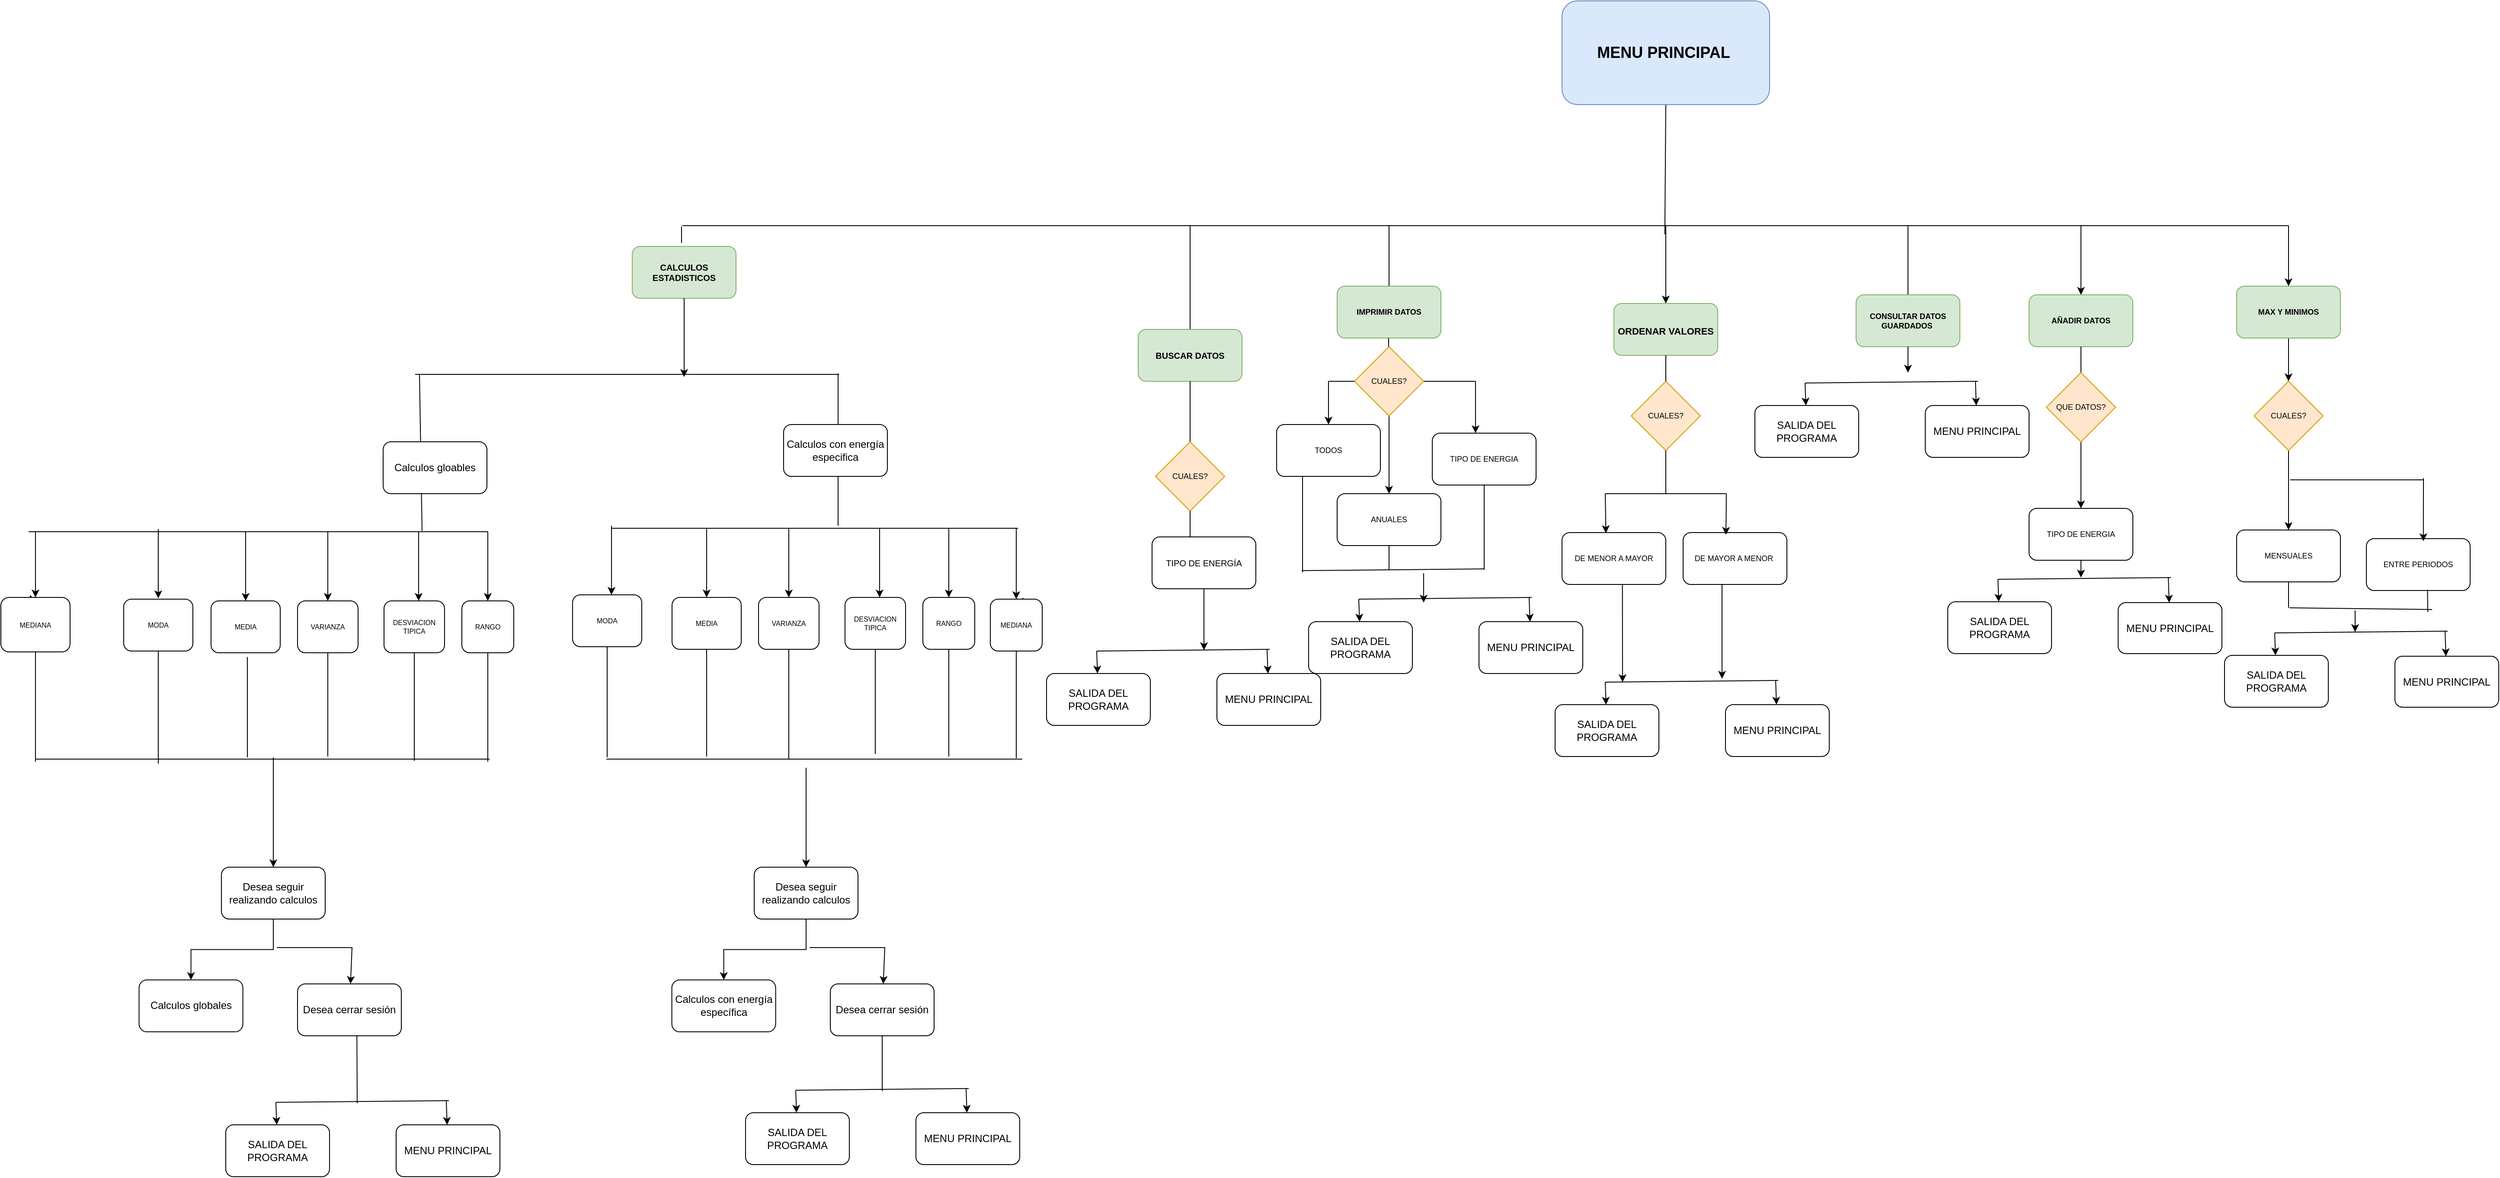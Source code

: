 <mxfile version="21.3.5" type="device">
  <diagram id="FON1SLslCWDrL8FvHyOj" name="Page-1">
    <mxGraphModel dx="2443" dy="717" grid="0" gridSize="10" guides="1" tooltips="1" connect="1" arrows="1" fold="1" page="0" pageScale="1" pageWidth="1169" pageHeight="1654" math="0" shadow="0">
      <root>
        <mxCell id="0" />
        <mxCell id="1" parent="0" />
        <mxCell id="_nHEcKlz6Lifmrje57NE-2" value="" style="endArrow=none;html=1;rounded=0;exitX=0.5;exitY=1;exitDx=0;exitDy=0;" parent="1" source="_nHEcKlz6Lifmrje57NE-25" edge="1">
          <mxGeometry width="50" height="50" relative="1" as="geometry">
            <mxPoint x="1038.89" y="270" as="sourcePoint" />
            <mxPoint x="1038.89" y="330" as="targetPoint" />
          </mxGeometry>
        </mxCell>
        <mxCell id="_nHEcKlz6Lifmrje57NE-3" value="" style="endArrow=none;html=1;rounded=0;" parent="1" edge="1">
          <mxGeometry width="50" height="50" relative="1" as="geometry">
            <mxPoint x="190" y="320" as="sourcePoint" />
            <mxPoint x="400" y="320" as="targetPoint" />
          </mxGeometry>
        </mxCell>
        <mxCell id="_nHEcKlz6Lifmrje57NE-7" value="" style="endArrow=none;html=1;rounded=0;" parent="1" edge="1">
          <mxGeometry width="50" height="50" relative="1" as="geometry">
            <mxPoint x="-853" y="674" as="sourcePoint" />
            <mxPoint x="-322" y="674" as="targetPoint" />
          </mxGeometry>
        </mxCell>
        <mxCell id="_nHEcKlz6Lifmrje57NE-8" value="" style="endArrow=classic;html=1;rounded=0;" parent="1" edge="1">
          <mxGeometry width="50" height="50" relative="1" as="geometry">
            <mxPoint x="-602" y="674" as="sourcePoint" />
            <mxPoint x="-602" y="754" as="targetPoint" />
          </mxGeometry>
        </mxCell>
        <mxCell id="_nHEcKlz6Lifmrje57NE-12" value="" style="endArrow=classic;html=1;rounded=0;fontSize=8;entryX=0.5;entryY=0;entryDx=0;entryDy=0;" parent="1" target="_nHEcKlz6Lifmrje57NE-27" edge="1">
          <mxGeometry width="50" height="50" relative="1" as="geometry">
            <mxPoint x="-507" y="674" as="sourcePoint" />
            <mxPoint x="-502" y="754.0" as="targetPoint" />
          </mxGeometry>
        </mxCell>
        <mxCell id="_nHEcKlz6Lifmrje57NE-16" value="" style="endArrow=classic;html=1;rounded=0;fontSize=8;" parent="1" edge="1">
          <mxGeometry width="50" height="50" relative="1" as="geometry">
            <mxPoint x="-402" y="674" as="sourcePoint" />
            <mxPoint x="-402" y="754" as="targetPoint" />
          </mxGeometry>
        </mxCell>
        <mxCell id="_nHEcKlz6Lifmrje57NE-17" value="" style="endArrow=classic;html=1;rounded=0;fontSize=8;" parent="1" edge="1">
          <mxGeometry width="50" height="50" relative="1" as="geometry">
            <mxPoint x="-322" y="674" as="sourcePoint" />
            <mxPoint x="-322" y="754" as="targetPoint" />
          </mxGeometry>
        </mxCell>
        <mxCell id="_nHEcKlz6Lifmrje57NE-18" value="" style="endArrow=none;html=1;rounded=0;fontSize=8;entryX=0.5;entryY=0;entryDx=0;entryDy=0;" parent="1" target="_nHEcKlz6Lifmrje57NE-30" edge="1">
          <mxGeometry width="50" height="50" relative="1" as="geometry">
            <mxPoint x="490" y="320" as="sourcePoint" />
            <mxPoint x="400" y="440" as="targetPoint" />
            <Array as="points" />
          </mxGeometry>
        </mxCell>
        <mxCell id="_nHEcKlz6Lifmrje57NE-19" value="" style="endArrow=none;html=1;rounded=0;fontSize=8;" parent="1" edge="1">
          <mxGeometry width="50" height="50" relative="1" as="geometry">
            <mxPoint x="400" y="320" as="sourcePoint" />
            <mxPoint x="1760" y="320" as="targetPoint" />
          </mxGeometry>
        </mxCell>
        <mxCell id="_nHEcKlz6Lifmrje57NE-20" value="" style="endArrow=none;html=1;rounded=0;fontSize=8;startArrow=none;" parent="1" edge="1">
          <mxGeometry width="50" height="50" relative="1" as="geometry">
            <mxPoint x="640" y="430" as="sourcePoint" />
            <mxPoint x="640" y="430" as="targetPoint" />
          </mxGeometry>
        </mxCell>
        <mxCell id="_nHEcKlz6Lifmrje57NE-25" value="&lt;span style=&quot;text-align: justify&quot;&gt;&lt;font size=&quot;1&quot;&gt;&lt;b style=&quot;font-size: 18px&quot;&gt;MENU PRINCIPAL&amp;nbsp;&lt;/b&gt;&lt;/font&gt;&lt;/span&gt;&lt;span style=&quot;font-size: 12px ; text-align: justify&quot;&gt;&#x9;&lt;/span&gt;" style="rounded=1;whiteSpace=wrap;html=1;fontSize=8;fillColor=#dae8fc;strokeColor=#6c8ebf;" parent="1" vertex="1">
          <mxGeometry x="920" y="60" width="240" height="120" as="geometry" />
        </mxCell>
        <mxCell id="_nHEcKlz6Lifmrje57NE-26" value="MEDIA" style="rounded=1;whiteSpace=wrap;html=1;fontSize=8;" parent="1" vertex="1">
          <mxGeometry x="-642" y="754" width="80" height="60" as="geometry" />
        </mxCell>
        <mxCell id="_nHEcKlz6Lifmrje57NE-27" value="VARIANZA" style="rounded=1;whiteSpace=wrap;html=1;fontSize=8;" parent="1" vertex="1">
          <mxGeometry x="-542" y="754" width="70" height="60" as="geometry" />
        </mxCell>
        <mxCell id="_nHEcKlz6Lifmrje57NE-28" value="DESVIACION TIPICA" style="rounded=1;whiteSpace=wrap;html=1;fontSize=8;" parent="1" vertex="1">
          <mxGeometry x="-442" y="754" width="70" height="60" as="geometry" />
        </mxCell>
        <mxCell id="_nHEcKlz6Lifmrje57NE-29" value="RANGO" style="rounded=1;whiteSpace=wrap;html=1;fontSize=8;" parent="1" vertex="1">
          <mxGeometry x="-352" y="754" width="60" height="60" as="geometry" />
        </mxCell>
        <mxCell id="_nHEcKlz6Lifmrje57NE-30" value="&lt;b&gt;&lt;font style=&quot;font-size: 10px&quot;&gt;BUSCAR DATOS&lt;/font&gt;&lt;/b&gt;" style="rounded=1;whiteSpace=wrap;html=1;fontSize=8;fillColor=#d5e8d4;strokeColor=#82b366;" parent="1" vertex="1">
          <mxGeometry x="430" y="440" width="120" height="60" as="geometry" />
        </mxCell>
        <mxCell id="_nHEcKlz6Lifmrje57NE-31" value="" style="endArrow=none;html=1;rounded=0;fontSize=10;entryX=0.5;entryY=1;entryDx=0;entryDy=0;startArrow=none;" parent="1" source="_nHEcKlz6Lifmrje57NE-116" target="_nHEcKlz6Lifmrje57NE-30" edge="1">
          <mxGeometry width="50" height="50" relative="1" as="geometry">
            <mxPoint x="490" y="680" as="sourcePoint" />
            <mxPoint x="500" y="450" as="targetPoint" />
          </mxGeometry>
        </mxCell>
        <mxCell id="_nHEcKlz6Lifmrje57NE-35" value="TIPO DE ENERGÍA" style="rounded=1;whiteSpace=wrap;html=1;fontSize=10;" parent="1" vertex="1">
          <mxGeometry x="446" y="680" width="120" height="60" as="geometry" />
        </mxCell>
        <mxCell id="_nHEcKlz6Lifmrje57NE-50" value="" style="endArrow=classic;html=1;rounded=0;fontSize=9;exitX=0.5;exitY=1;exitDx=0;exitDy=0;" parent="1" edge="1" source="_nHEcKlz6Lifmrje57NE-35">
          <mxGeometry width="50" height="50" relative="1" as="geometry">
            <mxPoint x="616" y="900" as="sourcePoint" />
            <mxPoint x="506" y="811" as="targetPoint" />
          </mxGeometry>
        </mxCell>
        <mxCell id="_nHEcKlz6Lifmrje57NE-52" value="" style="endArrow=none;html=1;rounded=0;fontSize=8;" parent="1" edge="1">
          <mxGeometry width="50" height="50" relative="1" as="geometry">
            <mxPoint x="720" y="320" as="sourcePoint" />
            <mxPoint x="720" y="390" as="targetPoint" />
          </mxGeometry>
        </mxCell>
        <mxCell id="_nHEcKlz6Lifmrje57NE-53" value="&lt;b&gt;IMPRIMIR DATOS&lt;/b&gt;" style="rounded=1;whiteSpace=wrap;html=1;fontSize=9;fillColor=#d5e8d4;strokeColor=#82b366;" parent="1" vertex="1">
          <mxGeometry x="660" y="390" width="120" height="60" as="geometry" />
        </mxCell>
        <mxCell id="_nHEcKlz6Lifmrje57NE-54" value="" style="endArrow=none;html=1;rounded=0;fontSize=9;" parent="1" edge="1">
          <mxGeometry width="50" height="50" relative="1" as="geometry">
            <mxPoint x="719.5" y="510" as="sourcePoint" />
            <mxPoint x="719.5" y="450" as="targetPoint" />
            <Array as="points" />
          </mxGeometry>
        </mxCell>
        <mxCell id="_nHEcKlz6Lifmrje57NE-55" value="" style="endArrow=none;html=1;rounded=0;fontSize=9;startArrow=none;exitX=1;exitY=0.5;exitDx=0;exitDy=0;" parent="1" source="_nHEcKlz6Lifmrje57NE-118" edge="1">
          <mxGeometry width="50" height="50" relative="1" as="geometry">
            <mxPoint x="650" y="510" as="sourcePoint" />
            <mxPoint x="820" y="500" as="targetPoint" />
          </mxGeometry>
        </mxCell>
        <mxCell id="_nHEcKlz6Lifmrje57NE-57" value="TODOS" style="rounded=1;whiteSpace=wrap;html=1;fontSize=9;" parent="1" vertex="1">
          <mxGeometry x="590" y="550" width="120" height="60" as="geometry" />
        </mxCell>
        <mxCell id="_nHEcKlz6Lifmrje57NE-58" value="" style="endArrow=classic;html=1;rounded=0;fontSize=9;" parent="1" edge="1">
          <mxGeometry width="50" height="50" relative="1" as="geometry">
            <mxPoint x="650" y="500" as="sourcePoint" />
            <mxPoint x="650" y="550" as="targetPoint" />
          </mxGeometry>
        </mxCell>
        <mxCell id="_nHEcKlz6Lifmrje57NE-59" value="" style="endArrow=classic;html=1;rounded=0;fontSize=9;" parent="1" target="_nHEcKlz6Lifmrje57NE-60" edge="1">
          <mxGeometry width="50" height="50" relative="1" as="geometry">
            <mxPoint x="720" y="510" as="sourcePoint" />
            <mxPoint x="720" y="640" as="targetPoint" />
          </mxGeometry>
        </mxCell>
        <mxCell id="_nHEcKlz6Lifmrje57NE-60" value="ANUALES" style="rounded=1;whiteSpace=wrap;html=1;fontSize=9;" parent="1" vertex="1">
          <mxGeometry x="660" y="630" width="120" height="60" as="geometry" />
        </mxCell>
        <mxCell id="_nHEcKlz6Lifmrje57NE-61" value="" style="endArrow=classic;html=1;rounded=0;fontSize=9;" parent="1" edge="1">
          <mxGeometry width="50" height="50" relative="1" as="geometry">
            <mxPoint x="820" y="500" as="sourcePoint" />
            <mxPoint x="820" y="560" as="targetPoint" />
          </mxGeometry>
        </mxCell>
        <mxCell id="_nHEcKlz6Lifmrje57NE-62" value="TIPO DE ENERGIA" style="rounded=1;whiteSpace=wrap;html=1;fontSize=9;" parent="1" vertex="1">
          <mxGeometry x="770" y="560" width="120" height="60" as="geometry" />
        </mxCell>
        <mxCell id="_nHEcKlz6Lifmrje57NE-63" value="" style="endArrow=classic;html=1;rounded=0;fontSize=9;" parent="1" edge="1">
          <mxGeometry width="50" height="50" relative="1" as="geometry">
            <mxPoint x="1040" y="320" as="sourcePoint" />
            <mxPoint x="1040" y="410" as="targetPoint" />
          </mxGeometry>
        </mxCell>
        <mxCell id="_nHEcKlz6Lifmrje57NE-129" style="edgeStyle=orthogonalEdgeStyle;rounded=0;orthogonalLoop=1;jettySize=auto;html=1;exitX=0.5;exitY=0;exitDx=0;exitDy=0;fontSize=18;" parent="1" source="_nHEcKlz6Lifmrje57NE-65" edge="1">
          <mxGeometry relative="1" as="geometry">
            <mxPoint x="1040.184" y="499.959" as="targetPoint" />
          </mxGeometry>
        </mxCell>
        <mxCell id="_nHEcKlz6Lifmrje57NE-65" value="CUALES?" style="rhombus;whiteSpace=wrap;html=1;fontSize=9;fillColor=#ffe6cc;strokeColor=#d79b00;" parent="1" vertex="1">
          <mxGeometry x="1000" y="500" width="80" height="80" as="geometry" />
        </mxCell>
        <mxCell id="_nHEcKlz6Lifmrje57NE-71" value="DE MENOR A MAYOR" style="rounded=1;whiteSpace=wrap;html=1;fontSize=9;" parent="1" vertex="1">
          <mxGeometry x="920" y="675" width="120" height="60" as="geometry" />
        </mxCell>
        <mxCell id="_nHEcKlz6Lifmrje57NE-73" value="DE MAYOR A MENOR&amp;nbsp;" style="rounded=1;whiteSpace=wrap;html=1;fontSize=9;" parent="1" vertex="1">
          <mxGeometry x="1060" y="675" width="120" height="60" as="geometry" />
        </mxCell>
        <mxCell id="_nHEcKlz6Lifmrje57NE-74" value="" style="endArrow=none;html=1;rounded=0;fontSize=9;" parent="1" edge="1">
          <mxGeometry width="50" height="50" relative="1" as="geometry">
            <mxPoint x="1320" y="320" as="sourcePoint" />
            <mxPoint x="1320" y="400" as="targetPoint" />
          </mxGeometry>
        </mxCell>
        <mxCell id="_nHEcKlz6Lifmrje57NE-75" value="&lt;b&gt;CONSULTAR DATOS GUARDADOS&amp;nbsp;&lt;/b&gt;" style="rounded=1;whiteSpace=wrap;html=1;fontSize=9;fillColor=#d5e8d4;strokeColor=#82b366;" parent="1" vertex="1">
          <mxGeometry x="1260" y="400" width="120" height="60" as="geometry" />
        </mxCell>
        <mxCell id="_nHEcKlz6Lifmrje57NE-76" value="" style="endArrow=classic;html=1;rounded=0;fontSize=9;exitX=0.5;exitY=1;exitDx=0;exitDy=0;" parent="1" source="_nHEcKlz6Lifmrje57NE-75" edge="1">
          <mxGeometry width="50" height="50" relative="1" as="geometry">
            <mxPoint x="1250" y="460" as="sourcePoint" />
            <mxPoint x="1320" y="490" as="targetPoint" />
          </mxGeometry>
        </mxCell>
        <mxCell id="_nHEcKlz6Lifmrje57NE-78" value="" style="endArrow=classic;html=1;rounded=0;fontSize=9;" parent="1" target="_nHEcKlz6Lifmrje57NE-79" edge="1">
          <mxGeometry width="50" height="50" relative="1" as="geometry">
            <mxPoint x="1520" y="320" as="sourcePoint" />
            <mxPoint x="1520" y="400" as="targetPoint" />
          </mxGeometry>
        </mxCell>
        <mxCell id="_nHEcKlz6Lifmrje57NE-79" value="&lt;b&gt;AÑADIR DATOS&lt;/b&gt;" style="rounded=1;whiteSpace=wrap;html=1;fontSize=9;fillColor=#d5e8d4;strokeColor=#82b366;" parent="1" vertex="1">
          <mxGeometry x="1460" y="400" width="120" height="60" as="geometry" />
        </mxCell>
        <mxCell id="_nHEcKlz6Lifmrje57NE-80" value="" style="endArrow=none;html=1;rounded=0;fontSize=9;exitX=0.5;exitY=1;exitDx=0;exitDy=0;" parent="1" source="_nHEcKlz6Lifmrje57NE-79" target="_nHEcKlz6Lifmrje57NE-81" edge="1">
          <mxGeometry width="50" height="50" relative="1" as="geometry">
            <mxPoint x="1510" y="500" as="sourcePoint" />
            <mxPoint x="1520" y="520" as="targetPoint" />
          </mxGeometry>
        </mxCell>
        <mxCell id="_nHEcKlz6Lifmrje57NE-102" style="edgeStyle=orthogonalEdgeStyle;rounded=0;orthogonalLoop=1;jettySize=auto;html=1;exitX=0.5;exitY=1;exitDx=0;exitDy=0;entryX=0.5;entryY=0;entryDx=0;entryDy=0;fontSize=9;" parent="1" source="_nHEcKlz6Lifmrje57NE-81" target="_nHEcKlz6Lifmrje57NE-88" edge="1">
          <mxGeometry relative="1" as="geometry" />
        </mxCell>
        <mxCell id="_nHEcKlz6Lifmrje57NE-81" value="QUE DATOS?" style="rhombus;whiteSpace=wrap;html=1;fontSize=9;fillColor=#ffe6cc;strokeColor=#d79b00;" parent="1" vertex="1">
          <mxGeometry x="1480" y="490" width="80" height="80" as="geometry" />
        </mxCell>
        <mxCell id="_nHEcKlz6Lifmrje57NE-88" value="TIPO DE ENERGIA" style="rounded=1;whiteSpace=wrap;html=1;fontSize=9;" parent="1" vertex="1">
          <mxGeometry x="1460" y="647" width="120" height="60" as="geometry" />
        </mxCell>
        <mxCell id="_nHEcKlz6Lifmrje57NE-93" value="" style="endArrow=classic;html=1;rounded=0;fontSize=9;" parent="1" edge="1">
          <mxGeometry width="50" height="50" relative="1" as="geometry">
            <mxPoint x="1520" y="707" as="sourcePoint" />
            <mxPoint x="1520" y="727" as="targetPoint" />
          </mxGeometry>
        </mxCell>
        <mxCell id="_nHEcKlz6Lifmrje57NE-95" value="" style="endArrow=classic;html=1;rounded=0;fontSize=9;entryX=0.5;entryY=0;entryDx=0;entryDy=0;" parent="1" target="_nHEcKlz6Lifmrje57NE-96" edge="1">
          <mxGeometry width="50" height="50" relative="1" as="geometry">
            <mxPoint x="1760" y="320" as="sourcePoint" />
            <mxPoint x="1720" y="400" as="targetPoint" />
            <Array as="points" />
          </mxGeometry>
        </mxCell>
        <mxCell id="_nHEcKlz6Lifmrje57NE-104" style="edgeStyle=orthogonalEdgeStyle;rounded=0;orthogonalLoop=1;jettySize=auto;html=1;entryX=0.5;entryY=0;entryDx=0;entryDy=0;fontSize=9;" parent="1" source="_nHEcKlz6Lifmrje57NE-96" target="_nHEcKlz6Lifmrje57NE-99" edge="1">
          <mxGeometry relative="1" as="geometry" />
        </mxCell>
        <mxCell id="_nHEcKlz6Lifmrje57NE-96" value="&lt;b&gt;MAX Y MINIMOS&lt;/b&gt;" style="rounded=1;whiteSpace=wrap;html=1;fontSize=9;fillColor=#d5e8d4;strokeColor=#82b366;" parent="1" vertex="1">
          <mxGeometry x="1700" y="390" width="120" height="60" as="geometry" />
        </mxCell>
        <mxCell id="_nHEcKlz6Lifmrje57NE-107" style="edgeStyle=orthogonalEdgeStyle;rounded=0;orthogonalLoop=1;jettySize=auto;html=1;fontSize=9;" parent="1" source="_nHEcKlz6Lifmrje57NE-99" target="_nHEcKlz6Lifmrje57NE-106" edge="1">
          <mxGeometry relative="1" as="geometry" />
        </mxCell>
        <mxCell id="_nHEcKlz6Lifmrje57NE-99" value="CUALES?" style="rhombus;whiteSpace=wrap;html=1;fontSize=9;fillColor=#ffe6cc;strokeColor=#d79b00;" parent="1" vertex="1">
          <mxGeometry x="1720" y="500" width="80" height="80" as="geometry" />
        </mxCell>
        <mxCell id="_nHEcKlz6Lifmrje57NE-106" value="MENSUALES" style="rounded=1;whiteSpace=wrap;html=1;fontSize=9;" parent="1" vertex="1">
          <mxGeometry x="1700" y="672" width="120" height="60" as="geometry" />
        </mxCell>
        <mxCell id="_nHEcKlz6Lifmrje57NE-116" value="CUALES?" style="rhombus;whiteSpace=wrap;html=1;fontSize=9;fillColor=#ffe6cc;strokeColor=#d79b00;" parent="1" vertex="1">
          <mxGeometry x="450" y="570" width="80" height="80" as="geometry" />
        </mxCell>
        <mxCell id="_nHEcKlz6Lifmrje57NE-117" value="" style="endArrow=none;html=1;rounded=0;fontSize=10;entryX=0.5;entryY=1;entryDx=0;entryDy=0;" parent="1" target="_nHEcKlz6Lifmrje57NE-116" edge="1">
          <mxGeometry width="50" height="50" relative="1" as="geometry">
            <mxPoint x="490" y="680" as="sourcePoint" />
            <mxPoint x="490" y="500" as="targetPoint" />
          </mxGeometry>
        </mxCell>
        <mxCell id="_nHEcKlz6Lifmrje57NE-118" value="CUALES?" style="rhombus;whiteSpace=wrap;html=1;fontSize=9;fillColor=#ffe6cc;strokeColor=#d79b00;" parent="1" vertex="1">
          <mxGeometry x="680" y="460" width="80" height="80" as="geometry" />
        </mxCell>
        <mxCell id="_nHEcKlz6Lifmrje57NE-119" value="" style="endArrow=none;html=1;rounded=0;fontSize=9;" parent="1" target="_nHEcKlz6Lifmrje57NE-118" edge="1">
          <mxGeometry width="50" height="50" relative="1" as="geometry">
            <mxPoint x="650" y="500" as="sourcePoint" />
            <mxPoint x="820" y="510" as="targetPoint" />
          </mxGeometry>
        </mxCell>
        <mxCell id="_nHEcKlz6Lifmrje57NE-121" value="&lt;b&gt;&lt;font style=&quot;font-size: 11px&quot;&gt;ORDENAR VALORES&lt;/font&gt;&lt;/b&gt;" style="rounded=1;whiteSpace=wrap;html=1;fontSize=18;fillColor=#d5e8d4;strokeColor=#82b366;" parent="1" vertex="1">
          <mxGeometry x="980" y="410" width="120" height="60" as="geometry" />
        </mxCell>
        <mxCell id="_nHEcKlz6Lifmrje57NE-123" value="" style="endArrow=none;html=1;rounded=0;fontSize=18;exitX=0.5;exitY=1;exitDx=0;exitDy=0;" parent="1" source="_nHEcKlz6Lifmrje57NE-65" edge="1">
          <mxGeometry width="50" height="50" relative="1" as="geometry">
            <mxPoint x="1030" y="670" as="sourcePoint" />
            <mxPoint x="1040" y="630" as="targetPoint" />
          </mxGeometry>
        </mxCell>
        <mxCell id="_nHEcKlz6Lifmrje57NE-124" value="" style="endArrow=none;html=1;rounded=0;fontSize=18;" parent="1" edge="1">
          <mxGeometry width="50" height="50" relative="1" as="geometry">
            <mxPoint x="970" y="630" as="sourcePoint" />
            <mxPoint x="1110" y="630" as="targetPoint" />
          </mxGeometry>
        </mxCell>
        <mxCell id="_nHEcKlz6Lifmrje57NE-126" value="" style="endArrow=classic;html=1;rounded=0;fontSize=18;entryX=0.423;entryY=0.01;entryDx=0;entryDy=0;entryPerimeter=0;" parent="1" target="_nHEcKlz6Lifmrje57NE-71" edge="1">
          <mxGeometry width="50" height="50" relative="1" as="geometry">
            <mxPoint x="970" y="630" as="sourcePoint" />
            <mxPoint x="1080" y="620" as="targetPoint" />
          </mxGeometry>
        </mxCell>
        <mxCell id="_nHEcKlz6Lifmrje57NE-127" value="" style="endArrow=classic;html=1;rounded=0;fontSize=18;entryX=0.413;entryY=0.042;entryDx=0;entryDy=0;entryPerimeter=0;" parent="1" target="_nHEcKlz6Lifmrje57NE-73" edge="1">
          <mxGeometry width="50" height="50" relative="1" as="geometry">
            <mxPoint x="1110" y="630" as="sourcePoint" />
            <mxPoint x="1080" y="620" as="targetPoint" />
          </mxGeometry>
        </mxCell>
        <mxCell id="_nHEcKlz6Lifmrje57NE-130" value="" style="endArrow=none;html=1;rounded=0;fontSize=18;exitX=0.5;exitY=0;exitDx=0;exitDy=0;entryX=0.5;entryY=1;entryDx=0;entryDy=0;" parent="1" source="_nHEcKlz6Lifmrje57NE-65" target="_nHEcKlz6Lifmrje57NE-121" edge="1">
          <mxGeometry width="50" height="50" relative="1" as="geometry">
            <mxPoint x="1030" y="460" as="sourcePoint" />
            <mxPoint x="1080" y="410" as="targetPoint" />
          </mxGeometry>
        </mxCell>
        <mxCell id="twIbyYaH0i1dScP80TUg-2" value="" style="endArrow=none;html=1;rounded=0;" edge="1" parent="1">
          <mxGeometry width="50" height="50" relative="1" as="geometry">
            <mxPoint x="-179" y="670" as="sourcePoint" />
            <mxPoint x="291" y="670" as="targetPoint" />
          </mxGeometry>
        </mxCell>
        <mxCell id="twIbyYaH0i1dScP80TUg-3" value="" style="endArrow=classic;html=1;rounded=0;" edge="1" parent="1">
          <mxGeometry width="50" height="50" relative="1" as="geometry">
            <mxPoint x="-69" y="670" as="sourcePoint" />
            <mxPoint x="-69" y="750" as="targetPoint" />
          </mxGeometry>
        </mxCell>
        <mxCell id="twIbyYaH0i1dScP80TUg-4" value="" style="endArrow=classic;html=1;rounded=0;fontSize=8;entryX=0.5;entryY=0;entryDx=0;entryDy=0;" edge="1" target="twIbyYaH0i1dScP80TUg-8" parent="1">
          <mxGeometry width="50" height="50" relative="1" as="geometry">
            <mxPoint x="26" y="670" as="sourcePoint" />
            <mxPoint x="31" y="750.0" as="targetPoint" />
          </mxGeometry>
        </mxCell>
        <mxCell id="twIbyYaH0i1dScP80TUg-5" value="" style="endArrow=classic;html=1;rounded=0;fontSize=8;" edge="1" parent="1">
          <mxGeometry width="50" height="50" relative="1" as="geometry">
            <mxPoint x="131" y="670" as="sourcePoint" />
            <mxPoint x="131" y="750" as="targetPoint" />
          </mxGeometry>
        </mxCell>
        <mxCell id="twIbyYaH0i1dScP80TUg-6" value="" style="endArrow=classic;html=1;rounded=0;fontSize=8;" edge="1" parent="1">
          <mxGeometry width="50" height="50" relative="1" as="geometry">
            <mxPoint x="211" y="670" as="sourcePoint" />
            <mxPoint x="211" y="750" as="targetPoint" />
          </mxGeometry>
        </mxCell>
        <mxCell id="twIbyYaH0i1dScP80TUg-7" value="MEDIA" style="rounded=1;whiteSpace=wrap;html=1;fontSize=8;" vertex="1" parent="1">
          <mxGeometry x="-109" y="750" width="80" height="60" as="geometry" />
        </mxCell>
        <mxCell id="twIbyYaH0i1dScP80TUg-8" value="VARIANZA" style="rounded=1;whiteSpace=wrap;html=1;fontSize=8;" vertex="1" parent="1">
          <mxGeometry x="-9" y="750" width="70" height="60" as="geometry" />
        </mxCell>
        <mxCell id="twIbyYaH0i1dScP80TUg-9" value="DESVIACION TIPICA" style="rounded=1;whiteSpace=wrap;html=1;fontSize=8;" vertex="1" parent="1">
          <mxGeometry x="91" y="750" width="70" height="60" as="geometry" />
        </mxCell>
        <mxCell id="twIbyYaH0i1dScP80TUg-10" value="RANGO" style="rounded=1;whiteSpace=wrap;html=1;fontSize=8;" vertex="1" parent="1">
          <mxGeometry x="181" y="750" width="60" height="60" as="geometry" />
        </mxCell>
        <mxCell id="twIbyYaH0i1dScP80TUg-11" value="" style="endArrow=none;html=1;rounded=0;" edge="1" parent="1">
          <mxGeometry width="50" height="50" relative="1" as="geometry">
            <mxPoint x="-406" y="492" as="sourcePoint" />
            <mxPoint x="84" y="492" as="targetPoint" />
          </mxGeometry>
        </mxCell>
        <mxCell id="twIbyYaH0i1dScP80TUg-12" value="" style="endArrow=none;html=1;rounded=0;" edge="1" parent="1">
          <mxGeometry width="50" height="50" relative="1" as="geometry">
            <mxPoint x="-398" y="673" as="sourcePoint" />
            <mxPoint x="-401" y="492" as="targetPoint" />
          </mxGeometry>
        </mxCell>
        <mxCell id="twIbyYaH0i1dScP80TUg-13" value="" style="endArrow=none;html=1;rounded=0;" edge="1" parent="1">
          <mxGeometry width="50" height="50" relative="1" as="geometry">
            <mxPoint x="83" y="667" as="sourcePoint" />
            <mxPoint x="83" y="491" as="targetPoint" />
          </mxGeometry>
        </mxCell>
        <mxCell id="twIbyYaH0i1dScP80TUg-14" value="" style="endArrow=none;html=1;rounded=0;" edge="1" parent="1">
          <mxGeometry width="50" height="50" relative="1" as="geometry">
            <mxPoint x="-97" y="320" as="sourcePoint" />
            <mxPoint x="191" y="320" as="targetPoint" />
          </mxGeometry>
        </mxCell>
        <mxCell id="twIbyYaH0i1dScP80TUg-15" value="" style="endArrow=none;html=1;rounded=0;exitX=0.5;exitY=0;exitDx=0;exitDy=0;" edge="1" parent="1">
          <mxGeometry width="50" height="50" relative="1" as="geometry">
            <mxPoint x="-98" y="340" as="sourcePoint" />
            <mxPoint x="-98" y="321" as="targetPoint" />
          </mxGeometry>
        </mxCell>
        <mxCell id="twIbyYaH0i1dScP80TUg-17" value="" style="endArrow=classic;html=1;rounded=0;fontSize=8;" edge="1" parent="1">
          <mxGeometry width="50" height="50" relative="1" as="geometry">
            <mxPoint x="-703" y="671" as="sourcePoint" />
            <mxPoint x="-703" y="751" as="targetPoint" />
          </mxGeometry>
        </mxCell>
        <mxCell id="twIbyYaH0i1dScP80TUg-18" value="" style="endArrow=classic;html=1;rounded=0;fontSize=8;" edge="1" parent="1">
          <mxGeometry width="50" height="50" relative="1" as="geometry">
            <mxPoint x="-179" y="667" as="sourcePoint" />
            <mxPoint x="-179" y="747" as="targetPoint" />
          </mxGeometry>
        </mxCell>
        <mxCell id="twIbyYaH0i1dScP80TUg-19" value="MODA" style="rounded=1;whiteSpace=wrap;html=1;fontSize=8;" vertex="1" parent="1">
          <mxGeometry x="-743" y="752" width="80" height="60" as="geometry" />
        </mxCell>
        <mxCell id="twIbyYaH0i1dScP80TUg-21" value="MODA" style="rounded=1;whiteSpace=wrap;html=1;fontSize=8;" vertex="1" parent="1">
          <mxGeometry x="-224" y="747" width="80" height="60" as="geometry" />
        </mxCell>
        <mxCell id="twIbyYaH0i1dScP80TUg-22" value="Calculos con energía especifica" style="rounded=1;whiteSpace=wrap;html=1;" vertex="1" parent="1">
          <mxGeometry x="20" y="550" width="120" height="60" as="geometry" />
        </mxCell>
        <mxCell id="twIbyYaH0i1dScP80TUg-23" value="Calculos gloables" style="rounded=1;whiteSpace=wrap;html=1;" vertex="1" parent="1">
          <mxGeometry x="-443" y="570" width="120" height="60" as="geometry" />
        </mxCell>
        <mxCell id="twIbyYaH0i1dScP80TUg-24" value="" style="endArrow=classic;html=1;rounded=0;" edge="1" parent="1" source="twIbyYaH0i1dScP80TUg-25">
          <mxGeometry width="50" height="50" relative="1" as="geometry">
            <mxPoint x="-851" y="667" as="sourcePoint" />
            <mxPoint x="-851" y="747" as="targetPoint" />
          </mxGeometry>
        </mxCell>
        <mxCell id="twIbyYaH0i1dScP80TUg-26" value="" style="endArrow=classic;html=1;rounded=0;" edge="1" parent="1" target="twIbyYaH0i1dScP80TUg-25">
          <mxGeometry width="50" height="50" relative="1" as="geometry">
            <mxPoint x="-845" y="674" as="sourcePoint" />
            <mxPoint x="-851" y="747" as="targetPoint" />
            <Array as="points" />
          </mxGeometry>
        </mxCell>
        <mxCell id="twIbyYaH0i1dScP80TUg-25" value="MEDIANA" style="rounded=1;whiteSpace=wrap;html=1;fontSize=8;" vertex="1" parent="1">
          <mxGeometry x="-885" y="750" width="80" height="63" as="geometry" />
        </mxCell>
        <mxCell id="twIbyYaH0i1dScP80TUg-27" value="" style="endArrow=classic;html=1;rounded=0;fontSize=8;" edge="1" parent="1" source="twIbyYaH0i1dScP80TUg-28">
          <mxGeometry width="50" height="50" relative="1" as="geometry">
            <mxPoint x="297" y="670" as="sourcePoint" />
            <mxPoint x="297" y="750" as="targetPoint" />
          </mxGeometry>
        </mxCell>
        <mxCell id="twIbyYaH0i1dScP80TUg-29" value="" style="endArrow=classic;html=1;rounded=0;fontSize=8;" edge="1" parent="1" target="twIbyYaH0i1dScP80TUg-28">
          <mxGeometry width="50" height="50" relative="1" as="geometry">
            <mxPoint x="289" y="670" as="sourcePoint" />
            <mxPoint x="297" y="750" as="targetPoint" />
          </mxGeometry>
        </mxCell>
        <mxCell id="twIbyYaH0i1dScP80TUg-28" value="MEDIANA" style="rounded=1;whiteSpace=wrap;html=1;fontSize=8;" vertex="1" parent="1">
          <mxGeometry x="259" y="752" width="60" height="60" as="geometry" />
        </mxCell>
        <mxCell id="twIbyYaH0i1dScP80TUg-32" value="" style="endArrow=none;html=1;rounded=0;entryX=0.5;entryY=1;entryDx=0;entryDy=0;" edge="1" parent="1" target="twIbyYaH0i1dScP80TUg-19">
          <mxGeometry width="50" height="50" relative="1" as="geometry">
            <mxPoint x="-703" y="942" as="sourcePoint" />
            <mxPoint x="-547" y="815" as="targetPoint" />
          </mxGeometry>
        </mxCell>
        <mxCell id="twIbyYaH0i1dScP80TUg-33" value="" style="endArrow=none;html=1;rounded=0;" edge="1" parent="1">
          <mxGeometry width="50" height="50" relative="1" as="geometry">
            <mxPoint x="-600" y="935" as="sourcePoint" />
            <mxPoint x="-600" y="819" as="targetPoint" />
          </mxGeometry>
        </mxCell>
        <mxCell id="twIbyYaH0i1dScP80TUg-34" value="" style="endArrow=none;html=1;rounded=0;entryX=0.5;entryY=1;entryDx=0;entryDy=0;" edge="1" parent="1" target="_nHEcKlz6Lifmrje57NE-27">
          <mxGeometry width="50" height="50" relative="1" as="geometry">
            <mxPoint x="-507" y="934" as="sourcePoint" />
            <mxPoint x="-547" y="815" as="targetPoint" />
          </mxGeometry>
        </mxCell>
        <mxCell id="twIbyYaH0i1dScP80TUg-35" value="" style="endArrow=none;html=1;rounded=0;entryX=0.5;entryY=1;entryDx=0;entryDy=0;" edge="1" parent="1" target="_nHEcKlz6Lifmrje57NE-28">
          <mxGeometry width="50" height="50" relative="1" as="geometry">
            <mxPoint x="-407" y="939" as="sourcePoint" />
            <mxPoint x="-547" y="815" as="targetPoint" />
          </mxGeometry>
        </mxCell>
        <mxCell id="twIbyYaH0i1dScP80TUg-36" value="" style="endArrow=none;html=1;rounded=0;entryX=0.5;entryY=1;entryDx=0;entryDy=0;" edge="1" parent="1" target="_nHEcKlz6Lifmrje57NE-29">
          <mxGeometry width="50" height="50" relative="1" as="geometry">
            <mxPoint x="-322" y="940" as="sourcePoint" />
            <mxPoint x="-547" y="815" as="targetPoint" />
          </mxGeometry>
        </mxCell>
        <mxCell id="twIbyYaH0i1dScP80TUg-39" value="" style="endArrow=none;html=1;rounded=0;" edge="1" parent="1">
          <mxGeometry width="50" height="50" relative="1" as="geometry">
            <mxPoint x="-845" y="937" as="sourcePoint" />
            <mxPoint x="-320" y="937" as="targetPoint" />
          </mxGeometry>
        </mxCell>
        <mxCell id="twIbyYaH0i1dScP80TUg-40" value="" style="endArrow=none;html=1;rounded=0;entryX=0.5;entryY=1;entryDx=0;entryDy=0;" edge="1" parent="1" target="twIbyYaH0i1dScP80TUg-25">
          <mxGeometry width="50" height="50" relative="1" as="geometry">
            <mxPoint x="-845" y="940" as="sourcePoint" />
            <mxPoint x="-324" y="1106" as="targetPoint" />
          </mxGeometry>
        </mxCell>
        <mxCell id="twIbyYaH0i1dScP80TUg-41" value="" style="endArrow=classic;html=1;rounded=0;" edge="1" parent="1" target="twIbyYaH0i1dScP80TUg-42">
          <mxGeometry width="50" height="50" relative="1" as="geometry">
            <mxPoint x="-570" y="935" as="sourcePoint" />
            <mxPoint x="-570" y="1092" as="targetPoint" />
          </mxGeometry>
        </mxCell>
        <mxCell id="twIbyYaH0i1dScP80TUg-43" style="edgeStyle=orthogonalEdgeStyle;rounded=0;orthogonalLoop=1;jettySize=auto;html=1;" edge="1" parent="1" source="twIbyYaH0i1dScP80TUg-42" target="twIbyYaH0i1dScP80TUg-44">
          <mxGeometry relative="1" as="geometry">
            <mxPoint x="-665.2" y="1222.433" as="targetPoint" />
          </mxGeometry>
        </mxCell>
        <mxCell id="twIbyYaH0i1dScP80TUg-42" value="Desea seguir realizando calculos" style="rounded=1;whiteSpace=wrap;html=1;" vertex="1" parent="1">
          <mxGeometry x="-630" y="1062" width="120" height="60" as="geometry" />
        </mxCell>
        <mxCell id="twIbyYaH0i1dScP80TUg-44" value="Calculos globales" style="rounded=1;whiteSpace=wrap;html=1;" vertex="1" parent="1">
          <mxGeometry x="-725.2" y="1192.433" width="120" height="60" as="geometry" />
        </mxCell>
        <mxCell id="twIbyYaH0i1dScP80TUg-47" value="" style="endArrow=classic;html=1;rounded=0;" edge="1" parent="1" target="twIbyYaH0i1dScP80TUg-48">
          <mxGeometry width="50" height="50" relative="1" as="geometry">
            <mxPoint x="-566" y="1155" as="sourcePoint" />
            <mxPoint x="-479" y="1200" as="targetPoint" />
            <Array as="points">
              <mxPoint x="-479" y="1155" />
            </Array>
          </mxGeometry>
        </mxCell>
        <mxCell id="twIbyYaH0i1dScP80TUg-48" value="Desea cerrar sesión" style="rounded=1;whiteSpace=wrap;html=1;" vertex="1" parent="1">
          <mxGeometry x="-542.0" y="1197.0" width="120" height="60" as="geometry" />
        </mxCell>
        <mxCell id="twIbyYaH0i1dScP80TUg-49" value="" style="endArrow=none;html=1;rounded=0;" edge="1" parent="1">
          <mxGeometry width="50" height="50" relative="1" as="geometry">
            <mxPoint x="-185" y="937" as="sourcePoint" />
            <mxPoint x="296" y="937" as="targetPoint" />
          </mxGeometry>
        </mxCell>
        <mxCell id="twIbyYaH0i1dScP80TUg-50" value="" style="endArrow=classic;html=1;rounded=0;" edge="1" parent="1" target="twIbyYaH0i1dScP80TUg-52">
          <mxGeometry width="50" height="50" relative="1" as="geometry">
            <mxPoint x="46" y="947" as="sourcePoint" />
            <mxPoint x="46" y="1092" as="targetPoint" />
          </mxGeometry>
        </mxCell>
        <mxCell id="twIbyYaH0i1dScP80TUg-51" style="edgeStyle=orthogonalEdgeStyle;rounded=0;orthogonalLoop=1;jettySize=auto;html=1;" edge="1" parent="1" source="twIbyYaH0i1dScP80TUg-52" target="twIbyYaH0i1dScP80TUg-53">
          <mxGeometry relative="1" as="geometry">
            <mxPoint x="-49.2" y="1222.433" as="targetPoint" />
          </mxGeometry>
        </mxCell>
        <mxCell id="twIbyYaH0i1dScP80TUg-52" value="Desea seguir realizando calculos" style="rounded=1;whiteSpace=wrap;html=1;" vertex="1" parent="1">
          <mxGeometry x="-14" y="1062" width="120" height="60" as="geometry" />
        </mxCell>
        <mxCell id="twIbyYaH0i1dScP80TUg-53" value="Calculos con energía específica" style="rounded=1;whiteSpace=wrap;html=1;" vertex="1" parent="1">
          <mxGeometry x="-109.2" y="1192.433" width="120" height="60" as="geometry" />
        </mxCell>
        <mxCell id="twIbyYaH0i1dScP80TUg-54" value="" style="endArrow=classic;html=1;rounded=0;" edge="1" parent="1" target="twIbyYaH0i1dScP80TUg-55">
          <mxGeometry width="50" height="50" relative="1" as="geometry">
            <mxPoint x="50" y="1155" as="sourcePoint" />
            <mxPoint x="137" y="1200" as="targetPoint" />
            <Array as="points">
              <mxPoint x="137" y="1155" />
            </Array>
          </mxGeometry>
        </mxCell>
        <mxCell id="twIbyYaH0i1dScP80TUg-55" value="Desea cerrar sesión" style="rounded=1;whiteSpace=wrap;html=1;" vertex="1" parent="1">
          <mxGeometry x="74.0" y="1197.0" width="120" height="60" as="geometry" />
        </mxCell>
        <mxCell id="twIbyYaH0i1dScP80TUg-56" value="" style="endArrow=none;html=1;rounded=0;entryX=0.5;entryY=1;entryDx=0;entryDy=0;" edge="1" parent="1" target="twIbyYaH0i1dScP80TUg-21">
          <mxGeometry width="50" height="50" relative="1" as="geometry">
            <mxPoint x="-184" y="935" as="sourcePoint" />
            <mxPoint x="-35" y="1052" as="targetPoint" />
          </mxGeometry>
        </mxCell>
        <mxCell id="twIbyYaH0i1dScP80TUg-57" value="" style="endArrow=none;html=1;rounded=0;entryX=0.5;entryY=1;entryDx=0;entryDy=0;" edge="1" parent="1" target="twIbyYaH0i1dScP80TUg-7">
          <mxGeometry width="50" height="50" relative="1" as="geometry">
            <mxPoint x="-69" y="934" as="sourcePoint" />
            <mxPoint x="-35" y="1052" as="targetPoint" />
          </mxGeometry>
        </mxCell>
        <mxCell id="twIbyYaH0i1dScP80TUg-58" value="" style="endArrow=none;html=1;rounded=0;entryX=0.5;entryY=1;entryDx=0;entryDy=0;" edge="1" parent="1" target="twIbyYaH0i1dScP80TUg-8">
          <mxGeometry width="50" height="50" relative="1" as="geometry">
            <mxPoint x="26" y="937" as="sourcePoint" />
            <mxPoint x="-35" y="1052" as="targetPoint" />
          </mxGeometry>
        </mxCell>
        <mxCell id="twIbyYaH0i1dScP80TUg-59" value="" style="endArrow=none;html=1;rounded=0;entryX=0.5;entryY=1;entryDx=0;entryDy=0;" edge="1" parent="1" target="twIbyYaH0i1dScP80TUg-9">
          <mxGeometry width="50" height="50" relative="1" as="geometry">
            <mxPoint x="126" y="931" as="sourcePoint" />
            <mxPoint x="-35" y="1052" as="targetPoint" />
          </mxGeometry>
        </mxCell>
        <mxCell id="twIbyYaH0i1dScP80TUg-60" value="" style="endArrow=none;html=1;rounded=0;entryX=0.5;entryY=1;entryDx=0;entryDy=0;" edge="1" parent="1" target="twIbyYaH0i1dScP80TUg-10">
          <mxGeometry width="50" height="50" relative="1" as="geometry">
            <mxPoint x="211" y="934" as="sourcePoint" />
            <mxPoint x="130" y="1015" as="targetPoint" />
          </mxGeometry>
        </mxCell>
        <mxCell id="twIbyYaH0i1dScP80TUg-61" value="" style="endArrow=none;html=1;rounded=0;entryX=0.5;entryY=1;entryDx=0;entryDy=0;" edge="1" parent="1" target="twIbyYaH0i1dScP80TUg-28">
          <mxGeometry width="50" height="50" relative="1" as="geometry">
            <mxPoint x="289" y="936" as="sourcePoint" />
            <mxPoint x="130" y="1015" as="targetPoint" />
          </mxGeometry>
        </mxCell>
        <mxCell id="twIbyYaH0i1dScP80TUg-62" value="" style="endArrow=none;html=1;rounded=0;entryX=0.5;entryY=1;entryDx=0;entryDy=0;" edge="1" parent="1" target="twIbyYaH0i1dScP80TUg-55">
          <mxGeometry width="50" height="50" relative="1" as="geometry">
            <mxPoint x="134" y="1321" as="sourcePoint" />
            <mxPoint x="205" y="1310" as="targetPoint" />
          </mxGeometry>
        </mxCell>
        <mxCell id="twIbyYaH0i1dScP80TUg-64" value="" style="endArrow=none;html=1;rounded=0;" edge="1" parent="1">
          <mxGeometry width="50" height="50" relative="1" as="geometry">
            <mxPoint x="34" y="1320" as="sourcePoint" />
            <mxPoint x="234" y="1318" as="targetPoint" />
          </mxGeometry>
        </mxCell>
        <mxCell id="twIbyYaH0i1dScP80TUg-65" value="" style="endArrow=classic;html=1;rounded=0;" edge="1" parent="1" target="twIbyYaH0i1dScP80TUg-68">
          <mxGeometry width="50" height="50" relative="1" as="geometry">
            <mxPoint x="34" y="1320" as="sourcePoint" />
            <mxPoint x="34" y="1340" as="targetPoint" />
          </mxGeometry>
        </mxCell>
        <mxCell id="twIbyYaH0i1dScP80TUg-66" value="" style="endArrow=classic;html=1;rounded=0;" edge="1" parent="1" target="twIbyYaH0i1dScP80TUg-67">
          <mxGeometry width="50" height="50" relative="1" as="geometry">
            <mxPoint x="231" y="1318" as="sourcePoint" />
            <mxPoint x="231" y="1360" as="targetPoint" />
          </mxGeometry>
        </mxCell>
        <mxCell id="twIbyYaH0i1dScP80TUg-67" value="MENU PRINCIPAL" style="rounded=1;whiteSpace=wrap;html=1;" vertex="1" parent="1">
          <mxGeometry x="173" y="1346" width="120" height="60" as="geometry" />
        </mxCell>
        <mxCell id="twIbyYaH0i1dScP80TUg-68" value="SALIDA DEL PROGRAMA" style="rounded=1;whiteSpace=wrap;html=1;" vertex="1" parent="1">
          <mxGeometry x="-24" y="1346" width="120" height="60" as="geometry" />
        </mxCell>
        <mxCell id="twIbyYaH0i1dScP80TUg-69" value="" style="endArrow=none;html=1;rounded=0;" edge="1" parent="1">
          <mxGeometry width="50" height="50" relative="1" as="geometry">
            <mxPoint x="-567" y="1334" as="sourcePoint" />
            <mxPoint x="-367" y="1332" as="targetPoint" />
          </mxGeometry>
        </mxCell>
        <mxCell id="twIbyYaH0i1dScP80TUg-70" value="" style="endArrow=classic;html=1;rounded=0;" edge="1" parent="1" target="twIbyYaH0i1dScP80TUg-73">
          <mxGeometry width="50" height="50" relative="1" as="geometry">
            <mxPoint x="-567" y="1334" as="sourcePoint" />
            <mxPoint x="-567" y="1354" as="targetPoint" />
          </mxGeometry>
        </mxCell>
        <mxCell id="twIbyYaH0i1dScP80TUg-71" value="" style="endArrow=classic;html=1;rounded=0;" edge="1" parent="1" target="twIbyYaH0i1dScP80TUg-72">
          <mxGeometry width="50" height="50" relative="1" as="geometry">
            <mxPoint x="-370" y="1332" as="sourcePoint" />
            <mxPoint x="-370" y="1374" as="targetPoint" />
          </mxGeometry>
        </mxCell>
        <mxCell id="twIbyYaH0i1dScP80TUg-72" value="MENU PRINCIPAL" style="rounded=1;whiteSpace=wrap;html=1;" vertex="1" parent="1">
          <mxGeometry x="-428" y="1360" width="120" height="60" as="geometry" />
        </mxCell>
        <mxCell id="twIbyYaH0i1dScP80TUg-73" value="SALIDA DEL PROGRAMA" style="rounded=1;whiteSpace=wrap;html=1;" vertex="1" parent="1">
          <mxGeometry x="-625" y="1360" width="120" height="60" as="geometry" />
        </mxCell>
        <mxCell id="twIbyYaH0i1dScP80TUg-74" value="" style="endArrow=none;html=1;rounded=0;entryX=0.572;entryY=0.995;entryDx=0;entryDy=0;entryPerimeter=0;" edge="1" parent="1" target="twIbyYaH0i1dScP80TUg-48">
          <mxGeometry width="50" height="50" relative="1" as="geometry">
            <mxPoint x="-473" y="1335" as="sourcePoint" />
            <mxPoint x="-401" y="1314" as="targetPoint" />
          </mxGeometry>
        </mxCell>
        <mxCell id="twIbyYaH0i1dScP80TUg-75" value="" style="endArrow=none;html=1;rounded=0;" edge="1" parent="1">
          <mxGeometry width="50" height="50" relative="1" as="geometry">
            <mxPoint x="382" y="812" as="sourcePoint" />
            <mxPoint x="582" y="810" as="targetPoint" />
          </mxGeometry>
        </mxCell>
        <mxCell id="twIbyYaH0i1dScP80TUg-76" value="" style="endArrow=classic;html=1;rounded=0;" edge="1" parent="1" target="twIbyYaH0i1dScP80TUg-79">
          <mxGeometry width="50" height="50" relative="1" as="geometry">
            <mxPoint x="382" y="812" as="sourcePoint" />
            <mxPoint x="382" y="832" as="targetPoint" />
          </mxGeometry>
        </mxCell>
        <mxCell id="twIbyYaH0i1dScP80TUg-77" value="" style="endArrow=classic;html=1;rounded=0;" edge="1" parent="1" target="twIbyYaH0i1dScP80TUg-78">
          <mxGeometry width="50" height="50" relative="1" as="geometry">
            <mxPoint x="579" y="810" as="sourcePoint" />
            <mxPoint x="579" y="852" as="targetPoint" />
          </mxGeometry>
        </mxCell>
        <mxCell id="twIbyYaH0i1dScP80TUg-78" value="MENU PRINCIPAL" style="rounded=1;whiteSpace=wrap;html=1;" vertex="1" parent="1">
          <mxGeometry x="521" y="838" width="120" height="60" as="geometry" />
        </mxCell>
        <mxCell id="twIbyYaH0i1dScP80TUg-79" value="SALIDA DEL PROGRAMA" style="rounded=1;whiteSpace=wrap;html=1;" vertex="1" parent="1">
          <mxGeometry x="324" y="838" width="120" height="60" as="geometry" />
        </mxCell>
        <mxCell id="twIbyYaH0i1dScP80TUg-80" value="" style="endArrow=none;html=1;rounded=0;entryX=0.25;entryY=1;entryDx=0;entryDy=0;" edge="1" parent="1" target="_nHEcKlz6Lifmrje57NE-57">
          <mxGeometry width="50" height="50" relative="1" as="geometry">
            <mxPoint x="620" y="721" as="sourcePoint" />
            <mxPoint x="761" y="728" as="targetPoint" />
          </mxGeometry>
        </mxCell>
        <mxCell id="twIbyYaH0i1dScP80TUg-81" value="" style="endArrow=none;html=1;rounded=0;entryX=0.5;entryY=1;entryDx=0;entryDy=0;" edge="1" parent="1" target="_nHEcKlz6Lifmrje57NE-60">
          <mxGeometry width="50" height="50" relative="1" as="geometry">
            <mxPoint x="720" y="718" as="sourcePoint" />
            <mxPoint x="761" y="728" as="targetPoint" />
          </mxGeometry>
        </mxCell>
        <mxCell id="twIbyYaH0i1dScP80TUg-82" value="" style="endArrow=none;html=1;rounded=0;entryX=0.5;entryY=1;entryDx=0;entryDy=0;" edge="1" parent="1" target="_nHEcKlz6Lifmrje57NE-62">
          <mxGeometry width="50" height="50" relative="1" as="geometry">
            <mxPoint x="830" y="718" as="sourcePoint" />
            <mxPoint x="761" y="728" as="targetPoint" />
          </mxGeometry>
        </mxCell>
        <mxCell id="twIbyYaH0i1dScP80TUg-83" value="" style="endArrow=none;html=1;rounded=0;" edge="1" parent="1">
          <mxGeometry width="50" height="50" relative="1" as="geometry">
            <mxPoint x="619" y="719" as="sourcePoint" />
            <mxPoint x="830" y="717" as="targetPoint" />
          </mxGeometry>
        </mxCell>
        <mxCell id="twIbyYaH0i1dScP80TUg-84" value="" style="endArrow=none;html=1;rounded=0;" edge="1" parent="1">
          <mxGeometry width="50" height="50" relative="1" as="geometry">
            <mxPoint x="685" y="752" as="sourcePoint" />
            <mxPoint x="885" y="750" as="targetPoint" />
          </mxGeometry>
        </mxCell>
        <mxCell id="twIbyYaH0i1dScP80TUg-85" value="" style="endArrow=classic;html=1;rounded=0;" edge="1" parent="1" target="twIbyYaH0i1dScP80TUg-88">
          <mxGeometry width="50" height="50" relative="1" as="geometry">
            <mxPoint x="685" y="752" as="sourcePoint" />
            <mxPoint x="685" y="772" as="targetPoint" />
          </mxGeometry>
        </mxCell>
        <mxCell id="twIbyYaH0i1dScP80TUg-86" value="" style="endArrow=classic;html=1;rounded=0;" edge="1" parent="1" target="twIbyYaH0i1dScP80TUg-87">
          <mxGeometry width="50" height="50" relative="1" as="geometry">
            <mxPoint x="882" y="750" as="sourcePoint" />
            <mxPoint x="882" y="792" as="targetPoint" />
          </mxGeometry>
        </mxCell>
        <mxCell id="twIbyYaH0i1dScP80TUg-87" value="MENU PRINCIPAL" style="rounded=1;whiteSpace=wrap;html=1;" vertex="1" parent="1">
          <mxGeometry x="824" y="778" width="120" height="60" as="geometry" />
        </mxCell>
        <mxCell id="twIbyYaH0i1dScP80TUg-88" value="SALIDA DEL PROGRAMA" style="rounded=1;whiteSpace=wrap;html=1;" vertex="1" parent="1">
          <mxGeometry x="627" y="778" width="120" height="60" as="geometry" />
        </mxCell>
        <mxCell id="twIbyYaH0i1dScP80TUg-89" value="" style="endArrow=classic;html=1;rounded=0;" edge="1" parent="1">
          <mxGeometry width="50" height="50" relative="1" as="geometry">
            <mxPoint x="760" y="722" as="sourcePoint" />
            <mxPoint x="760" y="756" as="targetPoint" />
          </mxGeometry>
        </mxCell>
        <mxCell id="twIbyYaH0i1dScP80TUg-90" value="" style="endArrow=none;html=1;rounded=0;" edge="1" parent="1">
          <mxGeometry width="50" height="50" relative="1" as="geometry">
            <mxPoint x="970" y="848" as="sourcePoint" />
            <mxPoint x="1170" y="846" as="targetPoint" />
          </mxGeometry>
        </mxCell>
        <mxCell id="twIbyYaH0i1dScP80TUg-91" value="" style="endArrow=classic;html=1;rounded=0;" edge="1" parent="1" target="twIbyYaH0i1dScP80TUg-94">
          <mxGeometry width="50" height="50" relative="1" as="geometry">
            <mxPoint x="970" y="848" as="sourcePoint" />
            <mxPoint x="970" y="868" as="targetPoint" />
          </mxGeometry>
        </mxCell>
        <mxCell id="twIbyYaH0i1dScP80TUg-92" value="" style="endArrow=classic;html=1;rounded=0;" edge="1" parent="1" target="twIbyYaH0i1dScP80TUg-93">
          <mxGeometry width="50" height="50" relative="1" as="geometry">
            <mxPoint x="1167" y="846" as="sourcePoint" />
            <mxPoint x="1167" y="888" as="targetPoint" />
          </mxGeometry>
        </mxCell>
        <mxCell id="twIbyYaH0i1dScP80TUg-93" value="MENU PRINCIPAL" style="rounded=1;whiteSpace=wrap;html=1;" vertex="1" parent="1">
          <mxGeometry x="1109" y="874" width="120" height="60" as="geometry" />
        </mxCell>
        <mxCell id="twIbyYaH0i1dScP80TUg-94" value="SALIDA DEL PROGRAMA" style="rounded=1;whiteSpace=wrap;html=1;" vertex="1" parent="1">
          <mxGeometry x="912" y="874" width="120" height="60" as="geometry" />
        </mxCell>
        <mxCell id="twIbyYaH0i1dScP80TUg-95" value="" style="endArrow=classic;html=1;rounded=0;exitX=0.582;exitY=0.993;exitDx=0;exitDy=0;exitPerimeter=0;" edge="1" parent="1" source="_nHEcKlz6Lifmrje57NE-71">
          <mxGeometry width="50" height="50" relative="1" as="geometry">
            <mxPoint x="928" y="872" as="sourcePoint" />
            <mxPoint x="990" y="848" as="targetPoint" />
          </mxGeometry>
        </mxCell>
        <mxCell id="twIbyYaH0i1dScP80TUg-96" value="" style="endArrow=classic;html=1;rounded=0;exitX=0.375;exitY=1;exitDx=0;exitDy=0;exitPerimeter=0;" edge="1" parent="1" source="_nHEcKlz6Lifmrje57NE-73">
          <mxGeometry width="50" height="50" relative="1" as="geometry">
            <mxPoint x="928" y="872" as="sourcePoint" />
            <mxPoint x="1105" y="844" as="targetPoint" />
          </mxGeometry>
        </mxCell>
        <mxCell id="twIbyYaH0i1dScP80TUg-97" value="" style="endArrow=none;html=1;rounded=0;" edge="1" parent="1">
          <mxGeometry width="50" height="50" relative="1" as="geometry">
            <mxPoint x="1201" y="502" as="sourcePoint" />
            <mxPoint x="1401" y="500" as="targetPoint" />
          </mxGeometry>
        </mxCell>
        <mxCell id="twIbyYaH0i1dScP80TUg-98" value="" style="endArrow=classic;html=1;rounded=0;" edge="1" parent="1" target="twIbyYaH0i1dScP80TUg-101">
          <mxGeometry width="50" height="50" relative="1" as="geometry">
            <mxPoint x="1201" y="502" as="sourcePoint" />
            <mxPoint x="1201" y="522" as="targetPoint" />
          </mxGeometry>
        </mxCell>
        <mxCell id="twIbyYaH0i1dScP80TUg-99" value="" style="endArrow=classic;html=1;rounded=0;" edge="1" parent="1" target="twIbyYaH0i1dScP80TUg-100">
          <mxGeometry width="50" height="50" relative="1" as="geometry">
            <mxPoint x="1398" y="500" as="sourcePoint" />
            <mxPoint x="1398" y="542" as="targetPoint" />
          </mxGeometry>
        </mxCell>
        <mxCell id="twIbyYaH0i1dScP80TUg-100" value="MENU PRINCIPAL" style="rounded=1;whiteSpace=wrap;html=1;" vertex="1" parent="1">
          <mxGeometry x="1340" y="528" width="120" height="60" as="geometry" />
        </mxCell>
        <mxCell id="twIbyYaH0i1dScP80TUg-101" value="SALIDA DEL PROGRAMA" style="rounded=1;whiteSpace=wrap;html=1;" vertex="1" parent="1">
          <mxGeometry x="1143" y="528" width="120" height="60" as="geometry" />
        </mxCell>
        <mxCell id="twIbyYaH0i1dScP80TUg-102" value="" style="endArrow=none;html=1;rounded=0;" edge="1" parent="1">
          <mxGeometry width="50" height="50" relative="1" as="geometry">
            <mxPoint x="1424" y="729" as="sourcePoint" />
            <mxPoint x="1624" y="727" as="targetPoint" />
          </mxGeometry>
        </mxCell>
        <mxCell id="twIbyYaH0i1dScP80TUg-103" value="" style="endArrow=classic;html=1;rounded=0;" edge="1" parent="1" target="twIbyYaH0i1dScP80TUg-106">
          <mxGeometry width="50" height="50" relative="1" as="geometry">
            <mxPoint x="1424" y="729" as="sourcePoint" />
            <mxPoint x="1424" y="749" as="targetPoint" />
          </mxGeometry>
        </mxCell>
        <mxCell id="twIbyYaH0i1dScP80TUg-104" value="" style="endArrow=classic;html=1;rounded=0;" edge="1" parent="1" target="twIbyYaH0i1dScP80TUg-105">
          <mxGeometry width="50" height="50" relative="1" as="geometry">
            <mxPoint x="1621" y="727" as="sourcePoint" />
            <mxPoint x="1621" y="769" as="targetPoint" />
          </mxGeometry>
        </mxCell>
        <mxCell id="twIbyYaH0i1dScP80TUg-105" value="MENU PRINCIPAL" style="rounded=1;whiteSpace=wrap;html=1;" vertex="1" parent="1">
          <mxGeometry x="1563" y="756" width="120" height="59" as="geometry" />
        </mxCell>
        <mxCell id="twIbyYaH0i1dScP80TUg-106" value="SALIDA DEL PROGRAMA" style="rounded=1;whiteSpace=wrap;html=1;" vertex="1" parent="1">
          <mxGeometry x="1366" y="755" width="120" height="60" as="geometry" />
        </mxCell>
        <mxCell id="twIbyYaH0i1dScP80TUg-107" value="ENTRE PERIODOS" style="rounded=1;whiteSpace=wrap;html=1;fontSize=9;" vertex="1" parent="1">
          <mxGeometry x="1850" y="682" width="120" height="60" as="geometry" />
        </mxCell>
        <mxCell id="twIbyYaH0i1dScP80TUg-109" value="" style="endArrow=classic;html=1;rounded=0;entryX=0.549;entryY=0.049;entryDx=0;entryDy=0;entryPerimeter=0;" edge="1" parent="1" target="twIbyYaH0i1dScP80TUg-107">
          <mxGeometry width="50" height="50" relative="1" as="geometry">
            <mxPoint x="1916" y="612" as="sourcePoint" />
            <mxPoint x="1844" y="676" as="targetPoint" />
          </mxGeometry>
        </mxCell>
        <mxCell id="twIbyYaH0i1dScP80TUg-110" value="" style="endArrow=none;html=1;rounded=0;" edge="1" parent="1">
          <mxGeometry width="50" height="50" relative="1" as="geometry">
            <mxPoint x="1744" y="791" as="sourcePoint" />
            <mxPoint x="1944" y="789" as="targetPoint" />
          </mxGeometry>
        </mxCell>
        <mxCell id="twIbyYaH0i1dScP80TUg-111" value="" style="endArrow=classic;html=1;rounded=0;" edge="1" parent="1" target="twIbyYaH0i1dScP80TUg-114">
          <mxGeometry width="50" height="50" relative="1" as="geometry">
            <mxPoint x="1744" y="791" as="sourcePoint" />
            <mxPoint x="1744" y="811" as="targetPoint" />
          </mxGeometry>
        </mxCell>
        <mxCell id="twIbyYaH0i1dScP80TUg-112" value="" style="endArrow=classic;html=1;rounded=0;" edge="1" parent="1" target="twIbyYaH0i1dScP80TUg-113">
          <mxGeometry width="50" height="50" relative="1" as="geometry">
            <mxPoint x="1941" y="789" as="sourcePoint" />
            <mxPoint x="1941" y="831" as="targetPoint" />
          </mxGeometry>
        </mxCell>
        <mxCell id="twIbyYaH0i1dScP80TUg-113" value="MENU PRINCIPAL" style="rounded=1;whiteSpace=wrap;html=1;" vertex="1" parent="1">
          <mxGeometry x="1883" y="818" width="120" height="59" as="geometry" />
        </mxCell>
        <mxCell id="twIbyYaH0i1dScP80TUg-114" value="SALIDA DEL PROGRAMA" style="rounded=1;whiteSpace=wrap;html=1;" vertex="1" parent="1">
          <mxGeometry x="1686" y="817" width="120" height="60" as="geometry" />
        </mxCell>
        <mxCell id="twIbyYaH0i1dScP80TUg-115" value="" style="endArrow=none;html=1;rounded=0;entryX=0.5;entryY=1;entryDx=0;entryDy=0;" edge="1" parent="1" target="_nHEcKlz6Lifmrje57NE-106">
          <mxGeometry width="50" height="50" relative="1" as="geometry">
            <mxPoint x="1760" y="762" as="sourcePoint" />
            <mxPoint x="1833" y="836" as="targetPoint" />
          </mxGeometry>
        </mxCell>
        <mxCell id="twIbyYaH0i1dScP80TUg-116" value="" style="endArrow=none;html=1;rounded=0;" edge="1" parent="1">
          <mxGeometry width="50" height="50" relative="1" as="geometry">
            <mxPoint x="1761" y="762" as="sourcePoint" />
            <mxPoint x="1926" y="764" as="targetPoint" />
          </mxGeometry>
        </mxCell>
        <mxCell id="twIbyYaH0i1dScP80TUg-117" value="" style="endArrow=none;html=1;rounded=0;" edge="1" parent="1">
          <mxGeometry width="50" height="50" relative="1" as="geometry">
            <mxPoint x="1762" y="614" as="sourcePoint" />
            <mxPoint x="1916" y="614" as="targetPoint" />
          </mxGeometry>
        </mxCell>
        <mxCell id="twIbyYaH0i1dScP80TUg-118" value="" style="endArrow=none;html=1;rounded=0;entryX=0.589;entryY=0.983;entryDx=0;entryDy=0;entryPerimeter=0;" edge="1" parent="1" target="twIbyYaH0i1dScP80TUg-107">
          <mxGeometry width="50" height="50" relative="1" as="geometry">
            <mxPoint x="1921" y="767" as="sourcePoint" />
            <mxPoint x="1879" y="679" as="targetPoint" />
          </mxGeometry>
        </mxCell>
        <mxCell id="twIbyYaH0i1dScP80TUg-119" value="" style="endArrow=classic;html=1;rounded=0;" edge="1" parent="1">
          <mxGeometry width="50" height="50" relative="1" as="geometry">
            <mxPoint x="1837" y="765" as="sourcePoint" />
            <mxPoint x="1837" y="790" as="targetPoint" />
          </mxGeometry>
        </mxCell>
        <mxCell id="twIbyYaH0i1dScP80TUg-120" value="&lt;span style=&quot;font-size: 10px;&quot;&gt;&lt;b&gt;CALCULOS ESTADISTICOS&lt;/b&gt;&lt;/span&gt;" style="rounded=1;whiteSpace=wrap;html=1;fontSize=8;fillColor=#d5e8d4;strokeColor=#82b366;" vertex="1" parent="1">
          <mxGeometry x="-155" y="344" width="120" height="60" as="geometry" />
        </mxCell>
        <mxCell id="twIbyYaH0i1dScP80TUg-121" value="" style="endArrow=classic;html=1;rounded=0;exitX=0.5;exitY=1;exitDx=0;exitDy=0;" edge="1" parent="1" source="twIbyYaH0i1dScP80TUg-120">
          <mxGeometry width="50" height="50" relative="1" as="geometry">
            <mxPoint x="176" y="497" as="sourcePoint" />
            <mxPoint x="-95" y="495" as="targetPoint" />
          </mxGeometry>
        </mxCell>
      </root>
    </mxGraphModel>
  </diagram>
</mxfile>
